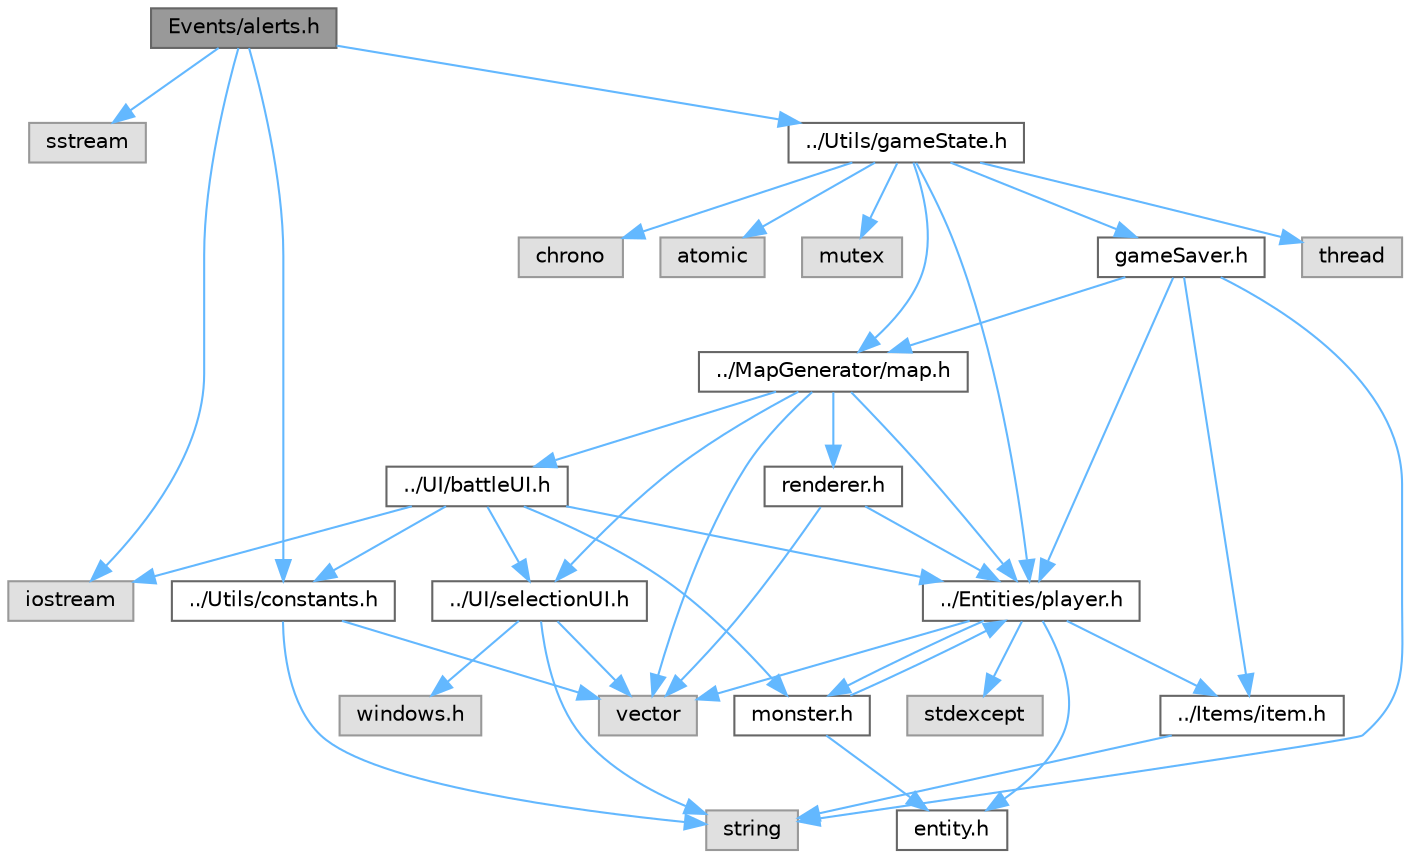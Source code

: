 digraph "Events/alerts.h"
{
 // LATEX_PDF_SIZE
  bgcolor="transparent";
  edge [fontname=Helvetica,fontsize=10,labelfontname=Helvetica,labelfontsize=10];
  node [fontname=Helvetica,fontsize=10,shape=box,height=0.2,width=0.4];
  Node1 [id="Node000001",label="Events/alerts.h",height=0.2,width=0.4,color="gray40", fillcolor="grey60", style="filled", fontcolor="black",tooltip=" "];
  Node1 -> Node2 [id="edge41_Node000001_Node000002",color="steelblue1",style="solid",tooltip=" "];
  Node2 [id="Node000002",label="sstream",height=0.2,width=0.4,color="grey60", fillcolor="#E0E0E0", style="filled",tooltip=" "];
  Node1 -> Node3 [id="edge42_Node000001_Node000003",color="steelblue1",style="solid",tooltip=" "];
  Node3 [id="Node000003",label="iostream",height=0.2,width=0.4,color="grey60", fillcolor="#E0E0E0", style="filled",tooltip=" "];
  Node1 -> Node4 [id="edge43_Node000001_Node000004",color="steelblue1",style="solid",tooltip=" "];
  Node4 [id="Node000004",label="../Utils/constants.h",height=0.2,width=0.4,color="grey40", fillcolor="white", style="filled",URL="$constants_8h.html",tooltip=" "];
  Node4 -> Node5 [id="edge44_Node000004_Node000005",color="steelblue1",style="solid",tooltip=" "];
  Node5 [id="Node000005",label="string",height=0.2,width=0.4,color="grey60", fillcolor="#E0E0E0", style="filled",tooltip=" "];
  Node4 -> Node6 [id="edge45_Node000004_Node000006",color="steelblue1",style="solid",tooltip=" "];
  Node6 [id="Node000006",label="vector",height=0.2,width=0.4,color="grey60", fillcolor="#E0E0E0", style="filled",tooltip=" "];
  Node1 -> Node7 [id="edge46_Node000001_Node000007",color="steelblue1",style="solid",tooltip=" "];
  Node7 [id="Node000007",label="../Utils/gameState.h",height=0.2,width=0.4,color="grey40", fillcolor="white", style="filled",URL="$game_state_8h.html",tooltip=" "];
  Node7 -> Node8 [id="edge47_Node000007_Node000008",color="steelblue1",style="solid",tooltip=" "];
  Node8 [id="Node000008",label="thread",height=0.2,width=0.4,color="grey60", fillcolor="#E0E0E0", style="filled",tooltip=" "];
  Node7 -> Node9 [id="edge48_Node000007_Node000009",color="steelblue1",style="solid",tooltip=" "];
  Node9 [id="Node000009",label="chrono",height=0.2,width=0.4,color="grey60", fillcolor="#E0E0E0", style="filled",tooltip=" "];
  Node7 -> Node10 [id="edge49_Node000007_Node000010",color="steelblue1",style="solid",tooltip=" "];
  Node10 [id="Node000010",label="atomic",height=0.2,width=0.4,color="grey60", fillcolor="#E0E0E0", style="filled",tooltip=" "];
  Node7 -> Node11 [id="edge50_Node000007_Node000011",color="steelblue1",style="solid",tooltip=" "];
  Node11 [id="Node000011",label="mutex",height=0.2,width=0.4,color="grey60", fillcolor="#E0E0E0", style="filled",tooltip=" "];
  Node7 -> Node12 [id="edge51_Node000007_Node000012",color="steelblue1",style="solid",tooltip=" "];
  Node12 [id="Node000012",label="../MapGenerator/map.h",height=0.2,width=0.4,color="grey40", fillcolor="white", style="filled",URL="$map_8h.html",tooltip=" "];
  Node12 -> Node6 [id="edge52_Node000012_Node000006",color="steelblue1",style="solid",tooltip=" "];
  Node12 -> Node13 [id="edge53_Node000012_Node000013",color="steelblue1",style="solid",tooltip=" "];
  Node13 [id="Node000013",label="../Entities/player.h",height=0.2,width=0.4,color="grey40", fillcolor="white", style="filled",URL="$player_8h.html",tooltip=" "];
  Node13 -> Node14 [id="edge54_Node000013_Node000014",color="steelblue1",style="solid",tooltip=" "];
  Node14 [id="Node000014",label="entity.h",height=0.2,width=0.4,color="grey40", fillcolor="white", style="filled",URL="$entity_8h.html",tooltip=" "];
  Node13 -> Node15 [id="edge55_Node000013_Node000015",color="steelblue1",style="solid",tooltip=" "];
  Node15 [id="Node000015",label="monster.h",height=0.2,width=0.4,color="grey40", fillcolor="white", style="filled",URL="$monster_8h.html",tooltip=" "];
  Node15 -> Node14 [id="edge56_Node000015_Node000014",color="steelblue1",style="solid",tooltip=" "];
  Node15 -> Node13 [id="edge57_Node000015_Node000013",color="steelblue1",style="solid",tooltip=" "];
  Node13 -> Node16 [id="edge58_Node000013_Node000016",color="steelblue1",style="solid",tooltip=" "];
  Node16 [id="Node000016",label="../Items/item.h",height=0.2,width=0.4,color="grey40", fillcolor="white", style="filled",URL="$item_8h.html",tooltip=" "];
  Node16 -> Node5 [id="edge59_Node000016_Node000005",color="steelblue1",style="solid",tooltip=" "];
  Node13 -> Node6 [id="edge60_Node000013_Node000006",color="steelblue1",style="solid",tooltip=" "];
  Node13 -> Node17 [id="edge61_Node000013_Node000017",color="steelblue1",style="solid",tooltip=" "];
  Node17 [id="Node000017",label="stdexcept",height=0.2,width=0.4,color="grey60", fillcolor="#E0E0E0", style="filled",tooltip=" "];
  Node12 -> Node18 [id="edge62_Node000012_Node000018",color="steelblue1",style="solid",tooltip=" "];
  Node18 [id="Node000018",label="renderer.h",height=0.2,width=0.4,color="grey40", fillcolor="white", style="filled",URL="$renderer_8h.html",tooltip=" "];
  Node18 -> Node13 [id="edge63_Node000018_Node000013",color="steelblue1",style="solid",tooltip=" "];
  Node18 -> Node6 [id="edge64_Node000018_Node000006",color="steelblue1",style="solid",tooltip=" "];
  Node12 -> Node19 [id="edge65_Node000012_Node000019",color="steelblue1",style="solid",tooltip=" "];
  Node19 [id="Node000019",label="../UI/selectionUI.h",height=0.2,width=0.4,color="grey40", fillcolor="white", style="filled",URL="$selection_u_i_8h.html",tooltip=" "];
  Node19 -> Node20 [id="edge66_Node000019_Node000020",color="steelblue1",style="solid",tooltip=" "];
  Node20 [id="Node000020",label="windows.h",height=0.2,width=0.4,color="grey60", fillcolor="#E0E0E0", style="filled",tooltip=" "];
  Node19 -> Node6 [id="edge67_Node000019_Node000006",color="steelblue1",style="solid",tooltip=" "];
  Node19 -> Node5 [id="edge68_Node000019_Node000005",color="steelblue1",style="solid",tooltip=" "];
  Node12 -> Node21 [id="edge69_Node000012_Node000021",color="steelblue1",style="solid",tooltip=" "];
  Node21 [id="Node000021",label="../UI/battleUI.h",height=0.2,width=0.4,color="grey40", fillcolor="white", style="filled",URL="$battle_u_i_8h.html",tooltip=" "];
  Node21 -> Node3 [id="edge70_Node000021_Node000003",color="steelblue1",style="solid",tooltip=" "];
  Node21 -> Node19 [id="edge71_Node000021_Node000019",color="steelblue1",style="solid",tooltip=" "];
  Node21 -> Node13 [id="edge72_Node000021_Node000013",color="steelblue1",style="solid",tooltip=" "];
  Node21 -> Node15 [id="edge73_Node000021_Node000015",color="steelblue1",style="solid",tooltip=" "];
  Node21 -> Node4 [id="edge74_Node000021_Node000004",color="steelblue1",style="solid",tooltip=" "];
  Node7 -> Node13 [id="edge75_Node000007_Node000013",color="steelblue1",style="solid",tooltip=" "];
  Node7 -> Node22 [id="edge76_Node000007_Node000022",color="steelblue1",style="solid",tooltip=" "];
  Node22 [id="Node000022",label="gameSaver.h",height=0.2,width=0.4,color="grey40", fillcolor="white", style="filled",URL="$game_saver_8h.html",tooltip=" "];
  Node22 -> Node5 [id="edge77_Node000022_Node000005",color="steelblue1",style="solid",tooltip=" "];
  Node22 -> Node13 [id="edge78_Node000022_Node000013",color="steelblue1",style="solid",tooltip=" "];
  Node22 -> Node12 [id="edge79_Node000022_Node000012",color="steelblue1",style="solid",tooltip=" "];
  Node22 -> Node16 [id="edge80_Node000022_Node000016",color="steelblue1",style="solid",tooltip=" "];
}
